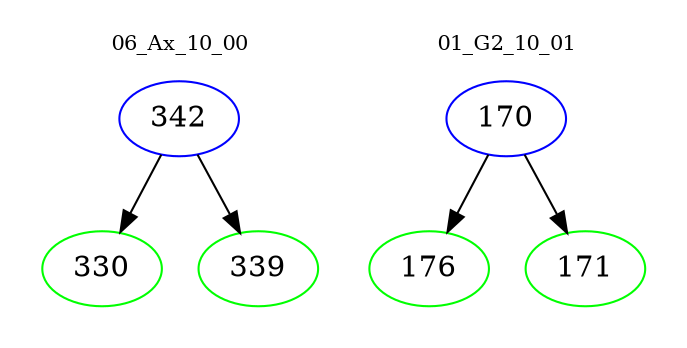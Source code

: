 digraph{
subgraph cluster_0 {
color = white
label = "06_Ax_10_00";
fontsize=10;
T0_342 [label="342", color="blue"]
T0_342 -> T0_330 [color="black"]
T0_330 [label="330", color="green"]
T0_342 -> T0_339 [color="black"]
T0_339 [label="339", color="green"]
}
subgraph cluster_1 {
color = white
label = "01_G2_10_01";
fontsize=10;
T1_170 [label="170", color="blue"]
T1_170 -> T1_176 [color="black"]
T1_176 [label="176", color="green"]
T1_170 -> T1_171 [color="black"]
T1_171 [label="171", color="green"]
}
}
